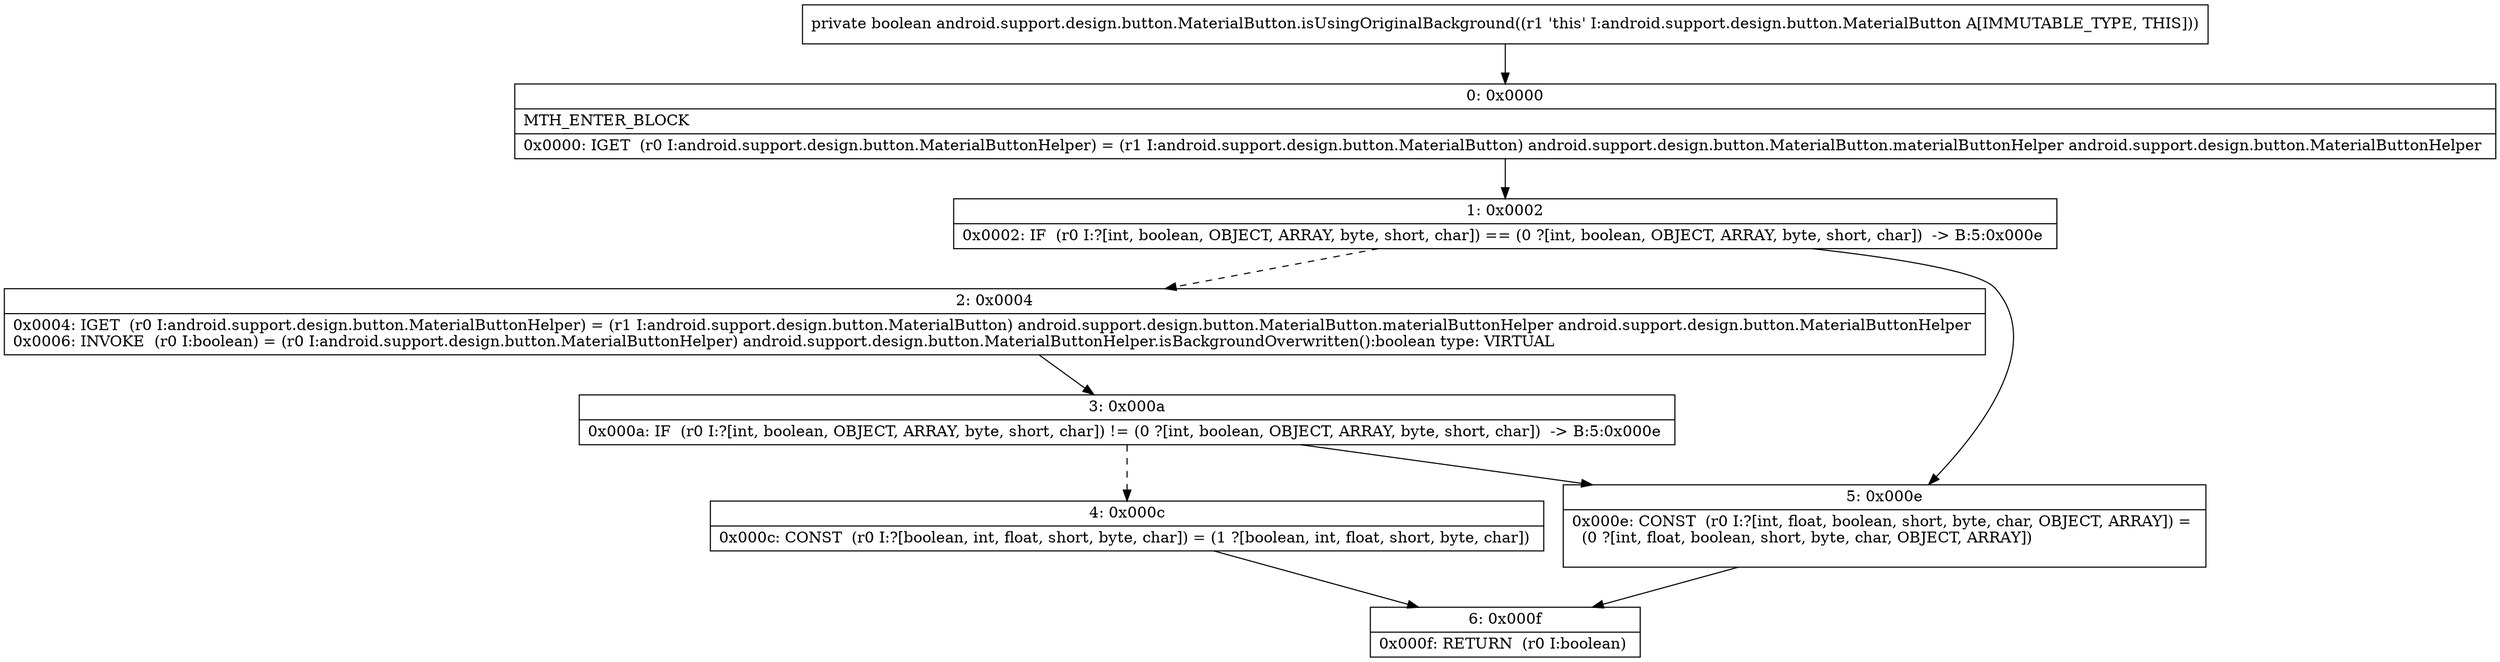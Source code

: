 digraph "CFG forandroid.support.design.button.MaterialButton.isUsingOriginalBackground()Z" {
Node_0 [shape=record,label="{0\:\ 0x0000|MTH_ENTER_BLOCK\l|0x0000: IGET  (r0 I:android.support.design.button.MaterialButtonHelper) = (r1 I:android.support.design.button.MaterialButton) android.support.design.button.MaterialButton.materialButtonHelper android.support.design.button.MaterialButtonHelper \l}"];
Node_1 [shape=record,label="{1\:\ 0x0002|0x0002: IF  (r0 I:?[int, boolean, OBJECT, ARRAY, byte, short, char]) == (0 ?[int, boolean, OBJECT, ARRAY, byte, short, char])  \-\> B:5:0x000e \l}"];
Node_2 [shape=record,label="{2\:\ 0x0004|0x0004: IGET  (r0 I:android.support.design.button.MaterialButtonHelper) = (r1 I:android.support.design.button.MaterialButton) android.support.design.button.MaterialButton.materialButtonHelper android.support.design.button.MaterialButtonHelper \l0x0006: INVOKE  (r0 I:boolean) = (r0 I:android.support.design.button.MaterialButtonHelper) android.support.design.button.MaterialButtonHelper.isBackgroundOverwritten():boolean type: VIRTUAL \l}"];
Node_3 [shape=record,label="{3\:\ 0x000a|0x000a: IF  (r0 I:?[int, boolean, OBJECT, ARRAY, byte, short, char]) != (0 ?[int, boolean, OBJECT, ARRAY, byte, short, char])  \-\> B:5:0x000e \l}"];
Node_4 [shape=record,label="{4\:\ 0x000c|0x000c: CONST  (r0 I:?[boolean, int, float, short, byte, char]) = (1 ?[boolean, int, float, short, byte, char]) \l}"];
Node_5 [shape=record,label="{5\:\ 0x000e|0x000e: CONST  (r0 I:?[int, float, boolean, short, byte, char, OBJECT, ARRAY]) = \l  (0 ?[int, float, boolean, short, byte, char, OBJECT, ARRAY])\l \l}"];
Node_6 [shape=record,label="{6\:\ 0x000f|0x000f: RETURN  (r0 I:boolean) \l}"];
MethodNode[shape=record,label="{private boolean android.support.design.button.MaterialButton.isUsingOriginalBackground((r1 'this' I:android.support.design.button.MaterialButton A[IMMUTABLE_TYPE, THIS])) }"];
MethodNode -> Node_0;
Node_0 -> Node_1;
Node_1 -> Node_2[style=dashed];
Node_1 -> Node_5;
Node_2 -> Node_3;
Node_3 -> Node_4[style=dashed];
Node_3 -> Node_5;
Node_4 -> Node_6;
Node_5 -> Node_6;
}

